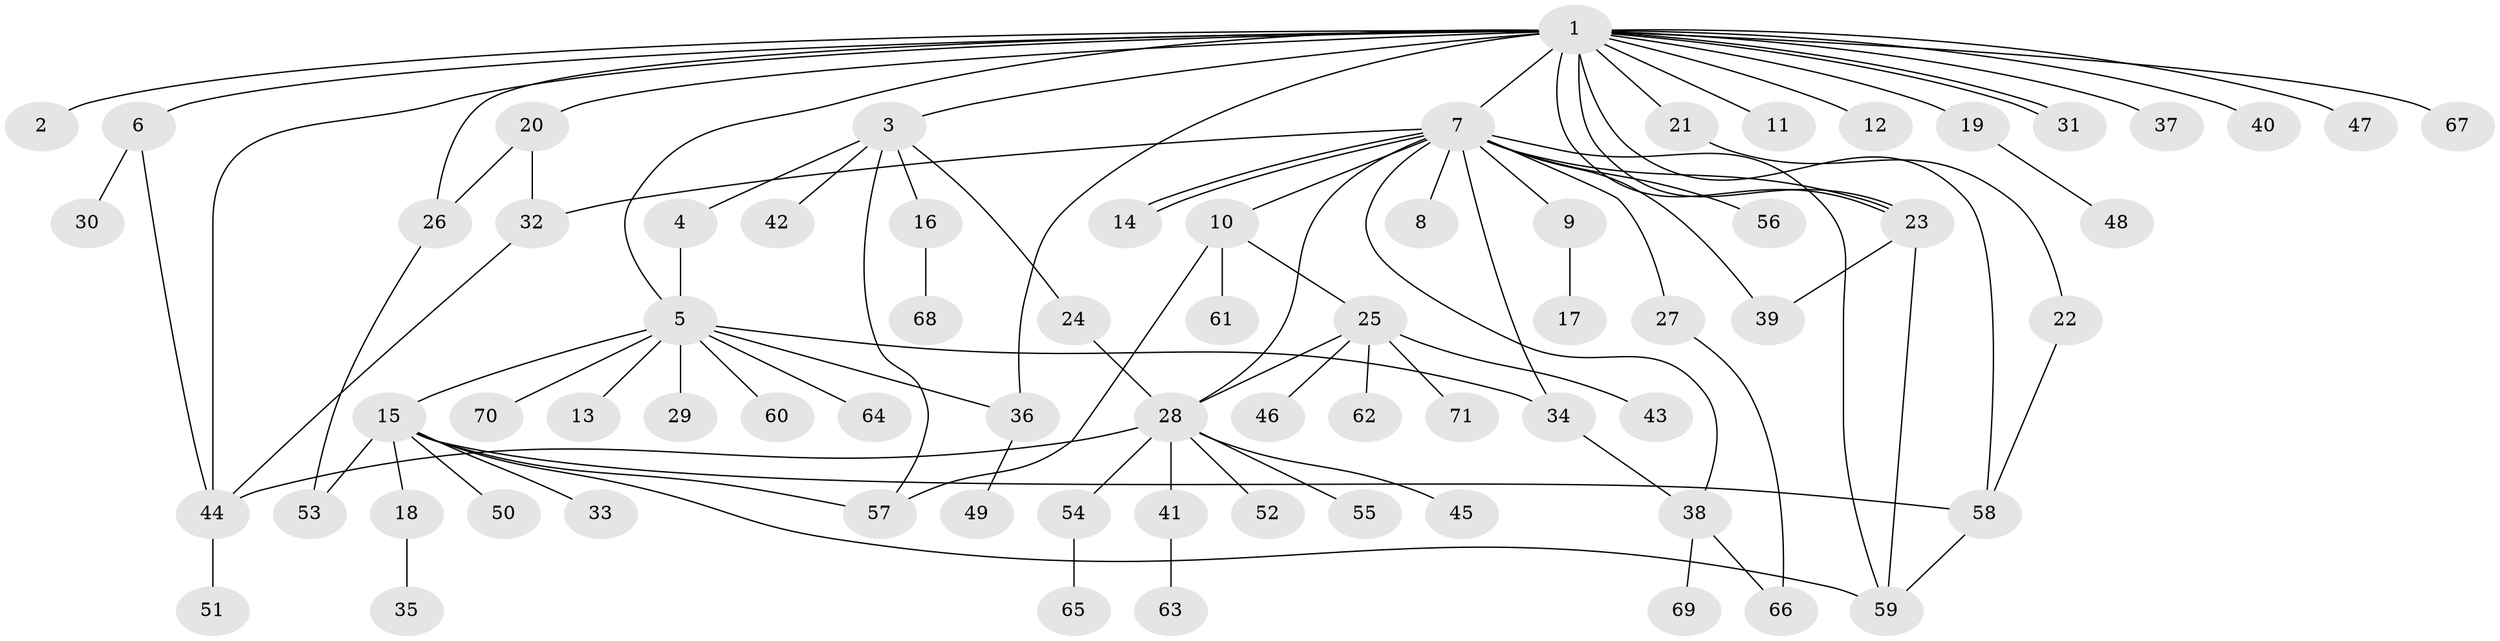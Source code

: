 // coarse degree distribution, {21: 0.018867924528301886, 1: 0.5094339622641509, 6: 0.05660377358490566, 2: 0.20754716981132076, 9: 0.03773584905660377, 13: 0.018867924528301886, 3: 0.09433962264150944, 7: 0.018867924528301886, 4: 0.018867924528301886, 5: 0.018867924528301886}
// Generated by graph-tools (version 1.1) at 2025/41/03/06/25 10:41:45]
// undirected, 71 vertices, 95 edges
graph export_dot {
graph [start="1"]
  node [color=gray90,style=filled];
  1;
  2;
  3;
  4;
  5;
  6;
  7;
  8;
  9;
  10;
  11;
  12;
  13;
  14;
  15;
  16;
  17;
  18;
  19;
  20;
  21;
  22;
  23;
  24;
  25;
  26;
  27;
  28;
  29;
  30;
  31;
  32;
  33;
  34;
  35;
  36;
  37;
  38;
  39;
  40;
  41;
  42;
  43;
  44;
  45;
  46;
  47;
  48;
  49;
  50;
  51;
  52;
  53;
  54;
  55;
  56;
  57;
  58;
  59;
  60;
  61;
  62;
  63;
  64;
  65;
  66;
  67;
  68;
  69;
  70;
  71;
  1 -- 2;
  1 -- 3;
  1 -- 5;
  1 -- 6;
  1 -- 7;
  1 -- 11;
  1 -- 12;
  1 -- 19;
  1 -- 20;
  1 -- 21;
  1 -- 23;
  1 -- 23;
  1 -- 26;
  1 -- 31;
  1 -- 31;
  1 -- 36;
  1 -- 37;
  1 -- 40;
  1 -- 44;
  1 -- 47;
  1 -- 58;
  1 -- 67;
  3 -- 4;
  3 -- 16;
  3 -- 24;
  3 -- 42;
  3 -- 57;
  4 -- 5;
  5 -- 13;
  5 -- 15;
  5 -- 29;
  5 -- 34;
  5 -- 36;
  5 -- 60;
  5 -- 64;
  5 -- 70;
  6 -- 30;
  6 -- 44;
  7 -- 8;
  7 -- 9;
  7 -- 10;
  7 -- 14;
  7 -- 14;
  7 -- 23;
  7 -- 27;
  7 -- 28;
  7 -- 32;
  7 -- 34;
  7 -- 38;
  7 -- 39;
  7 -- 56;
  7 -- 59;
  9 -- 17;
  10 -- 25;
  10 -- 57;
  10 -- 61;
  15 -- 18;
  15 -- 33;
  15 -- 50;
  15 -- 53;
  15 -- 57;
  15 -- 58;
  15 -- 59;
  16 -- 68;
  18 -- 35;
  19 -- 48;
  20 -- 26;
  20 -- 32;
  21 -- 22;
  22 -- 58;
  23 -- 39;
  23 -- 59;
  24 -- 28;
  25 -- 28;
  25 -- 43;
  25 -- 46;
  25 -- 62;
  25 -- 71;
  26 -- 53;
  27 -- 66;
  28 -- 41;
  28 -- 44;
  28 -- 45;
  28 -- 52;
  28 -- 54;
  28 -- 55;
  32 -- 44;
  34 -- 38;
  36 -- 49;
  38 -- 66;
  38 -- 69;
  41 -- 63;
  44 -- 51;
  54 -- 65;
  58 -- 59;
}
